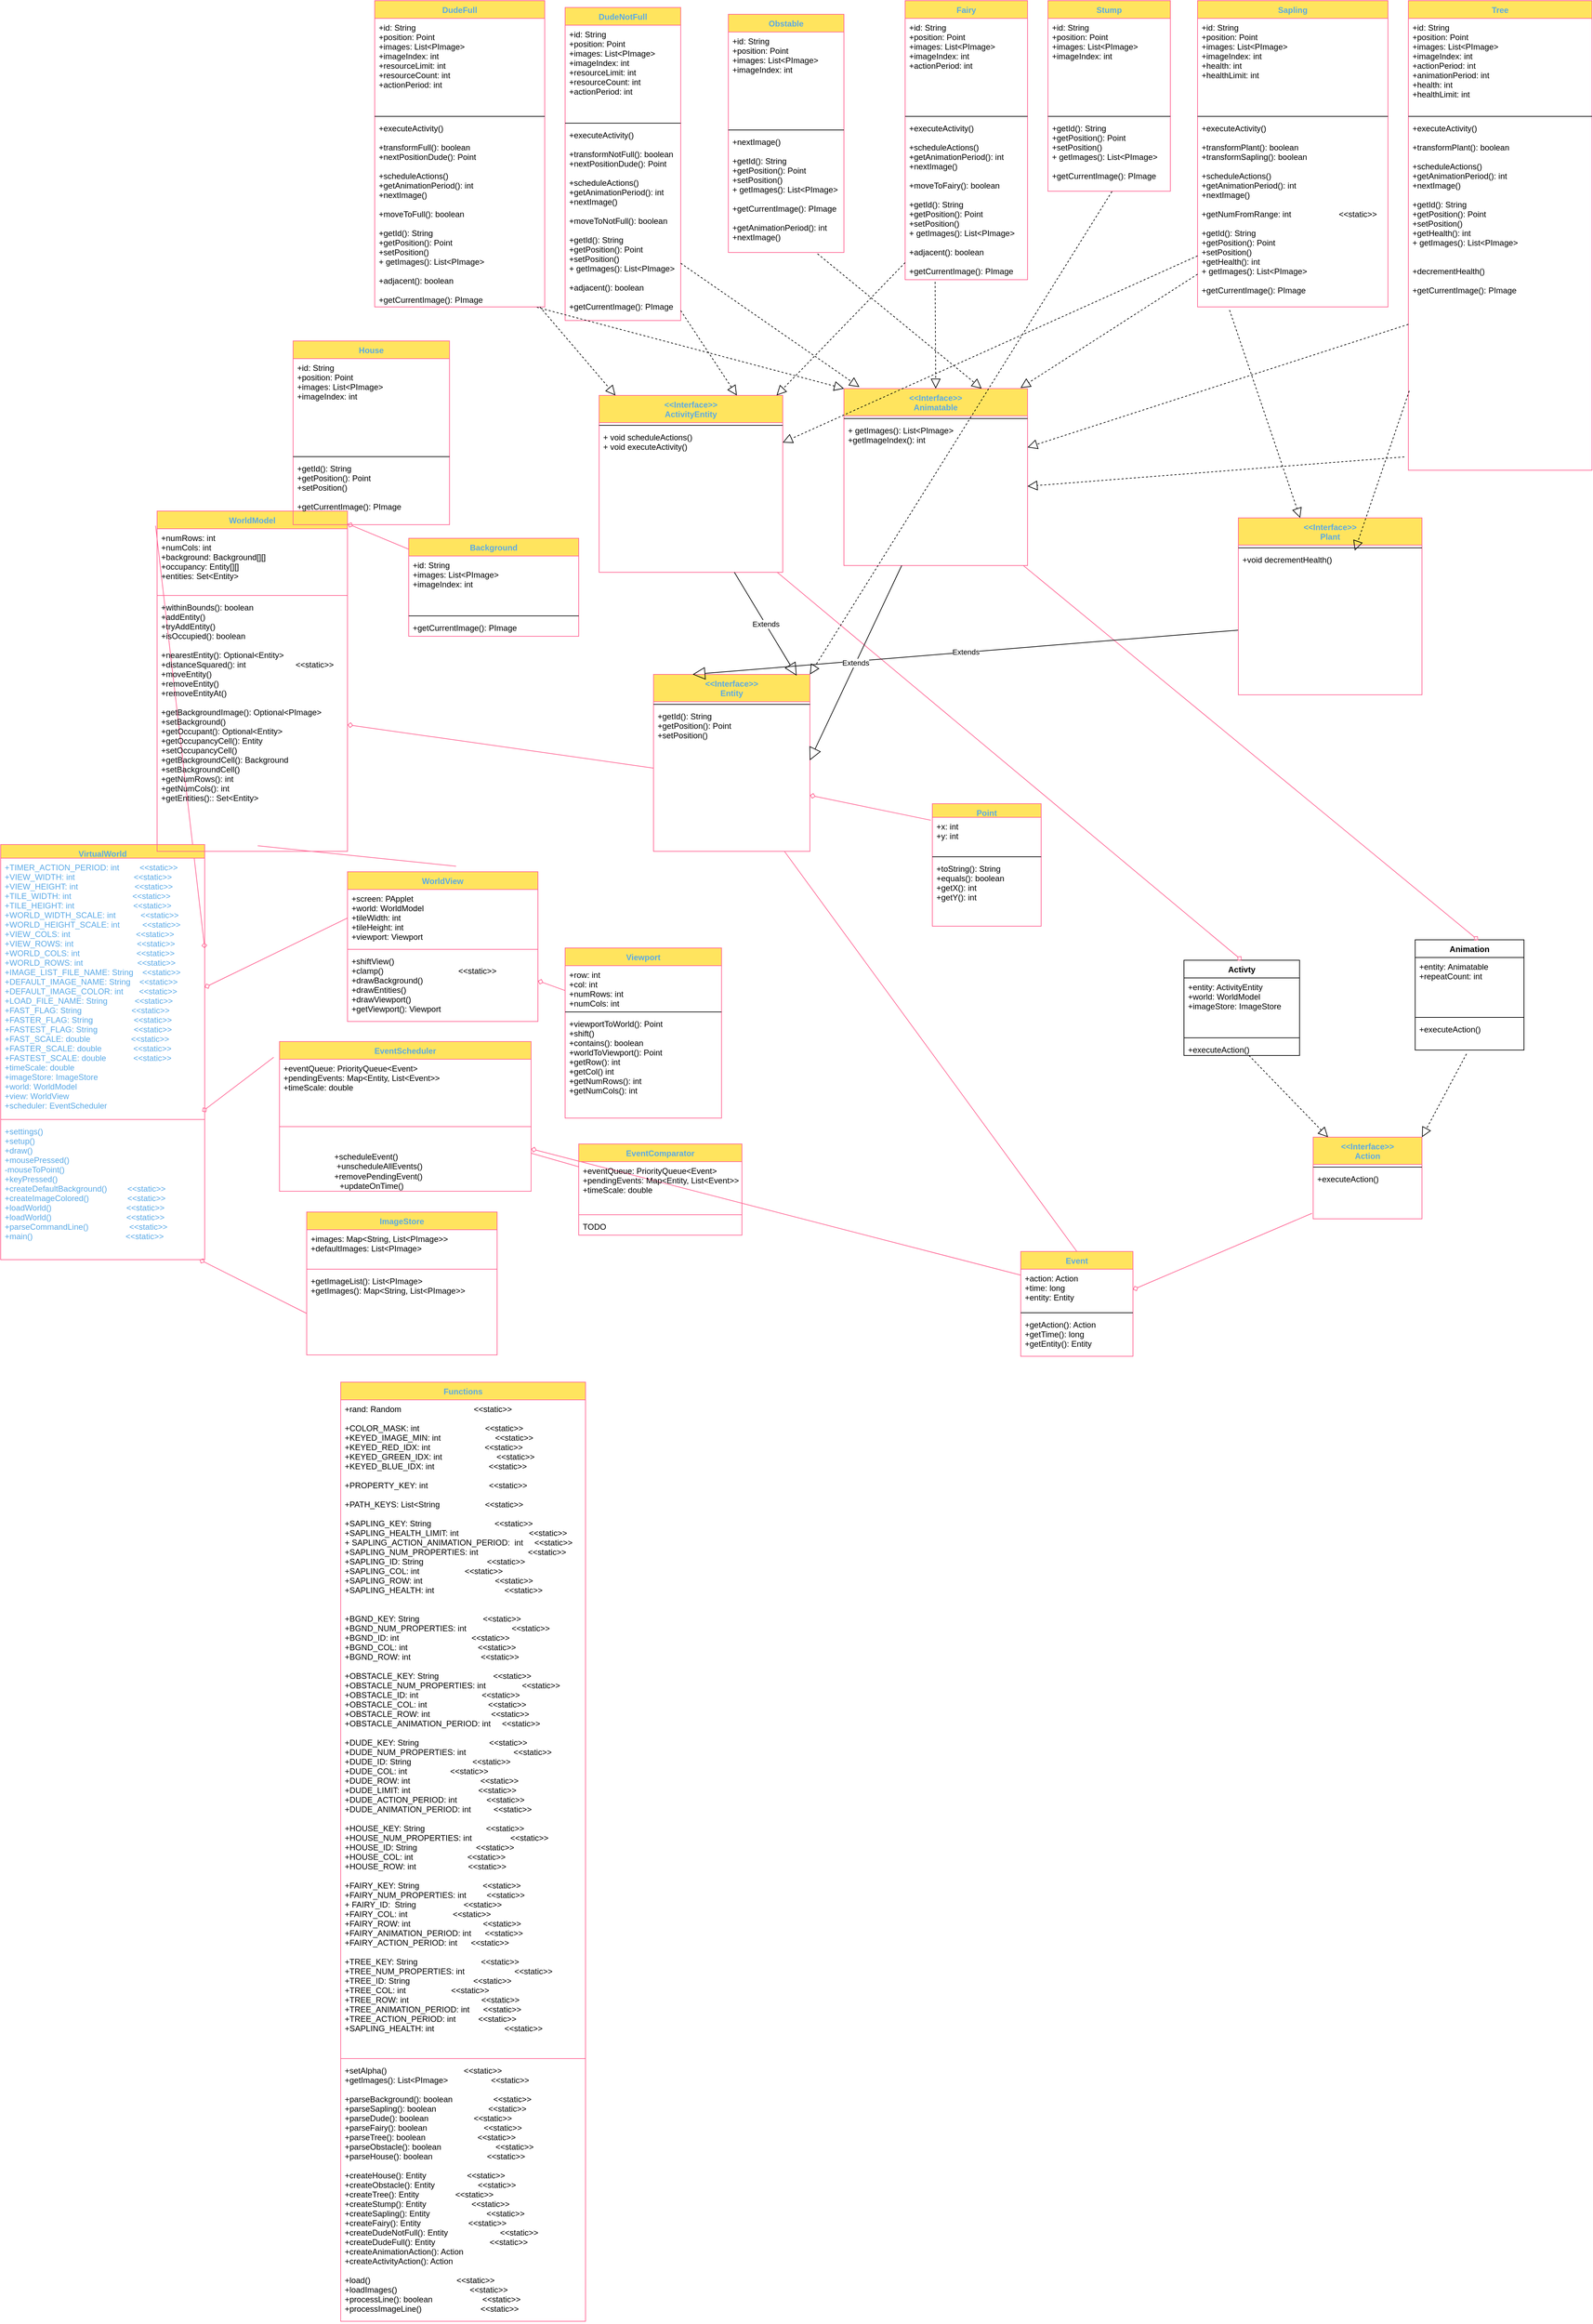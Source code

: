<mxfile version="16.5.2" type="device"><diagram id="Yo6Zvny2ZRX3JAPKxXua" name="Page 2"><mxGraphModel dx="1003" dy="2151" grid="1" gridSize="10" guides="1" tooltips="1" connect="1" arrows="1" fold="1" page="1" pageScale="1" pageWidth="850" pageHeight="1100" math="0" shadow="0"><root><mxCell id="0"/><mxCell id="1" parent="0"/><mxCell id="8I9pphBKhg92I5GMk5e_-31" value="" style="graphMlID=e0;endArrow=none;strokeColor=#FF6392;strokeWidth=1.0;startArrow=diamond;startFill=0;endFill=1;exitX=1;exitY=0.25;exitDx=0;exitDy=0;fontColor=#5AA9E6;entryX=-0.008;entryY=-0.286;entryDx=0;entryDy=0;entryPerimeter=0;" parent="1" source="8I9pphBKhg92I5GMk5e_-50" target="8I9pphBKhg92I5GMk5e_-57" edge="1"><mxGeometry relative="1" as="geometry"/></mxCell><mxCell id="8I9pphBKhg92I5GMk5e_-32" value="" style="graphMlID=e1;endArrow=none;strokeColor=#FF6392;strokeWidth=1.0;startArrow=diamond;startFill=0;endFill=1;exitX=1;exitY=0.5;exitDx=0;exitDy=0;fontColor=#5AA9E6;entryX=0;entryY=0.5;entryDx=0;entryDy=0;" parent="1" source="8I9pphBKhg92I5GMk5e_-51" target="8I9pphBKhg92I5GMk5e_-61" edge="1"><mxGeometry relative="1" as="geometry"/></mxCell><mxCell id="8I9pphBKhg92I5GMk5e_-33" value="" style="graphMlID=e2;endArrow=none;strokeColor=#FF6392;strokeWidth=1.0;startArrow=diamond;startFill=0;endFill=1;fontColor=#5AA9E6;entryX=0;entryY=0.25;entryDx=0;entryDy=0;" parent="1" source="8I9pphBKhg92I5GMk5e_-60" target="8I9pphBKhg92I5GMk5e_-89" edge="1"><mxGeometry relative="1" as="geometry"><mxPoint x="648" y="240" as="sourcePoint"/></mxGeometry></mxCell><mxCell id="8I9pphBKhg92I5GMk5e_-34" value="" style="graphMlID=e3;endArrow=none;strokeColor=#FF6392;strokeWidth=1.0;startArrow=diamond;startFill=0;endFill=1;exitX=0.988;exitY=-0.077;exitDx=0;exitDy=0;exitPerimeter=0;fontColor=#5AA9E6;entryX=-0.023;entryY=0.105;entryDx=0;entryDy=0;entryPerimeter=0;" parent="1" source="8I9pphBKhg92I5GMk5e_-53" target="8I9pphBKhg92I5GMk5e_-64" edge="1"><mxGeometry relative="1" as="geometry"><mxPoint x="840" y="580" as="targetPoint"/></mxGeometry></mxCell><mxCell id="8I9pphBKhg92I5GMk5e_-35" value="" style="graphMlID=e4;endArrow=none;strokeColor=#FF6392;strokeWidth=1.0;startArrow=diamond;startFill=0;endFill=1;exitX=0.975;exitY=1;exitDx=0;exitDy=0;exitPerimeter=0;fontColor=#5AA9E6;entryX=0;entryY=0.5;entryDx=0;entryDy=0;" parent="1" source="8I9pphBKhg92I5GMk5e_-53" target="8I9pphBKhg92I5GMk5e_-71" edge="1"><mxGeometry relative="1" as="geometry"/></mxCell><mxCell id="8I9pphBKhg92I5GMk5e_-36" value="" style="graphMlID=e5;endArrow=none;strokeColor=#FF6392;strokeWidth=1.0;startArrow=diamond;startFill=0;endFill=1;fontColor=#5AA9E6;exitX=1.001;exitY=-0.077;exitDx=0;exitDy=0;exitPerimeter=0;" parent="1" source="8I9pphBKhg92I5GMk5e_-55" target="8I9pphBKhg92I5GMk5e_-82" edge="1"><mxGeometry relative="1" as="geometry"/></mxCell><mxCell id="8I9pphBKhg92I5GMk5e_-37" value="" style="graphMlID=e6;endArrow=none;strokeColor=#FF6392;strokeWidth=1.0;startArrow=diamond;startFill=0;endFill=1;fontColor=#5AA9E6;" parent="1" source="8I9pphBKhg92I5GMk5e_-64" target="8I9pphBKhg92I5GMk5e_-97" edge="1"><mxGeometry relative="1" as="geometry"/></mxCell><mxCell id="8I9pphBKhg92I5GMk5e_-38" value="" style="graphMlID=e7;endArrow=none;strokeColor=#FF6392;strokeWidth=1.0;startArrow=none;startFill=1;endFill=1;fontColor=#5AA9E6;entryX=0;entryY=0.25;entryDx=0;entryDy=0;exitX=1;exitY=0.5;exitDx=0;exitDy=0;" parent="1" target="8I9pphBKhg92I5GMk5e_-72" edge="1"><mxGeometry relative="1" as="geometry"><mxPoint x="800" y="603.54" as="sourcePoint"/></mxGeometry></mxCell><mxCell id="8I9pphBKhg92I5GMk5e_-39" value="" style="graphMlID=e8;endArrow=none;strokeColor=#FF6392;strokeWidth=1.0;startArrow=diamond;startFill=0;endFill=1;fontColor=#5AA9E6;exitX=1;exitY=0.5;exitDx=0;exitDy=0;" parent="1" source="8I9pphBKhg92I5GMk5e_-57" target="8I9pphBKhg92I5GMk5e_-88" edge="1"><mxGeometry relative="1" as="geometry"><mxPoint x="710" y="80" as="sourcePoint"/><mxPoint x="1180" y="-164" as="targetPoint"/></mxGeometry></mxCell><mxCell id="8I9pphBKhg92I5GMk5e_-40" value="" style="graphMlID=e9;endArrow=none;strokeColor=#FF6392;strokeWidth=1.0;startArrow=diamond;startFill=0;endFill=1;fontColor=#5AA9E6;entryX=-0.013;entryY=0.08;entryDx=0;entryDy=0;entryPerimeter=0;" parent="1" source="8I9pphBKhg92I5GMk5e_-88" target="8I9pphBKhg92I5GMk5e_-105" edge="1"><mxGeometry relative="1" as="geometry"><mxPoint x="1450" y="-164" as="sourcePoint"/></mxGeometry></mxCell><mxCell id="8I9pphBKhg92I5GMk5e_-42" value="" style="graphMlID=e11;endArrow=none;strokeColor=#FF6392;strokeWidth=1.0;startArrow=diamond;startFill=0;endFill=1;fontColor=#5AA9E6;exitX=1;exitY=0.5;exitDx=0;exitDy=0;entryX=-0.01;entryY=0.887;entryDx=0;entryDy=0;entryPerimeter=0;" parent="1" source="8I9pphBKhg92I5GMk5e_-97" edge="1" target="8I9pphBKhg92I5GMk5e_-111"><mxGeometry relative="1" as="geometry"><mxPoint x="1980.96" y="807.412" as="targetPoint"/></mxGeometry></mxCell><mxCell id="8I9pphBKhg92I5GMk5e_-44" value="" style="graphMlID=e13;endArrow=none;strokeColor=#FF6392;strokeWidth=1.0;startArrow=none;startFill=1;endFill=1;fontColor=#5AA9E6;entryX=0.528;entryY=0.978;entryDx=0;entryDy=0;entryPerimeter=0;exitX=0.57;exitY=-0.037;exitDx=0;exitDy=0;exitPerimeter=0;" parent="1" source="8I9pphBKhg92I5GMk5e_-60" target="8I9pphBKhg92I5GMk5e_-57" edge="1"><mxGeometry relative="1" as="geometry"/></mxCell><mxCell id="8I9pphBKhg92I5GMk5e_-45" value="" style="graphMlID=e14;endArrow=none;strokeColor=#FF6392;strokeWidth=1.0;startArrow=none;startFill=1;endFill=1;fontColor=#5AA9E6;exitX=0.5;exitY=0;exitDx=0;exitDy=0;" parent="1" source="8I9pphBKhg92I5GMk5e_-96" target="8I9pphBKhg92I5GMk5e_-88" edge="1"><mxGeometry relative="1" as="geometry"><mxPoint x="1177.699" y="279.661" as="targetPoint"/></mxGeometry></mxCell><mxCell id="8I9pphBKhg92I5GMk5e_-50" value="VirtualWorld" style="swimlane;fontStyle=1;align=center;verticalAlign=top;childLayout=stackLayout;horizontal=1;startSize=20;horizontalStack=0;resizeParent=1;resizeParentMax=0;resizeLast=0;collapsible=1;marginBottom=0;hachureGap=4;pointerEvents=0;fillColor=#FFE45E;strokeColor=#FF6392;fontColor=#5AA9E6;" parent="1" vertex="1"><mxGeometry x="20" y="150" width="300" height="610" as="geometry"/></mxCell><mxCell id="8I9pphBKhg92I5GMk5e_-51" value="+TIMER_ACTION_PERIOD: int         &lt;&lt;static&gt;&gt;&#10;+VIEW_WIDTH: int                          &lt;&lt;static&gt;&gt;&#10;+VIEW_HEIGHT: int                         &lt;&lt;static&gt;&gt;&#10;+TILE_WIDTH: int                           &lt;&lt;static&gt;&gt;&#10;+TILE_HEIGHT: int                          &lt;&lt;static&gt;&gt;&#10;+WORLD_WIDTH_SCALE: int           &lt;&lt;static&gt;&gt;&#10;+WORLD_HEIGHT_SCALE: int          &lt;&lt;static&gt;&gt;&#10;+VIEW_COLS: int                             &lt;&lt;static&gt;&gt;&#10;+VIEW_ROWS: int                            &lt;&lt;static&gt;&gt;&#10;+WORLD_COLS: int                         &lt;&lt;static&gt;&gt;&#10;+WORLD_ROWS: int                        &lt;&lt;static&gt;&gt;&#10;+IMAGE_LIST_FILE_NAME: String    &lt;&lt;static&gt;&gt;&#10;+DEFAULT_IMAGE_NAME: String    &lt;&lt;static&gt;&gt;&#10;+DEFAULT_IMAGE_COLOR: int       &lt;&lt;static&gt;&gt;&#10;+LOAD_FILE_NAME: String            &lt;&lt;static&gt;&gt;&#10;+FAST_FLAG: String                      &lt;&lt;static&gt;&gt;&#10;+FASTER_FLAG: String                  &lt;&lt;static&gt;&gt;&#10;+FASTEST_FLAG: String                &lt;&lt;static&gt;&gt;&#10;+FAST_SCALE: double                  &lt;&lt;static&gt;&gt;&#10;+FASTER_SCALE: double              &lt;&lt;static&gt;&gt;&#10;+FASTEST_SCALE: double            &lt;&lt;static&gt;&gt;&#10;+timeScale: double&#10;+imageStore: ImageStore&#10;+world: WorldModel&#10;+view: WorldView&#10;+scheduler: EventScheduler" style="text;strokeColor=none;fillColor=none;align=left;verticalAlign=top;spacingLeft=4;spacingRight=4;overflow=hidden;rotatable=0;points=[[0,0.5],[1,0.5]];portConstraint=eastwest;fontColor=#5AA9E6;" parent="8I9pphBKhg92I5GMk5e_-50" vertex="1"><mxGeometry y="20" width="300" height="380" as="geometry"/></mxCell><mxCell id="8I9pphBKhg92I5GMk5e_-52" value="" style="line;strokeWidth=1;fillColor=none;align=left;verticalAlign=middle;spacingTop=-1;spacingLeft=3;spacingRight=3;rotatable=0;labelPosition=right;points=[];portConstraint=eastwest;strokeColor=#FF6392;fontColor=#5AA9E6;" parent="8I9pphBKhg92I5GMk5e_-50" vertex="1"><mxGeometry y="400" width="300" height="8" as="geometry"/></mxCell><mxCell id="8I9pphBKhg92I5GMk5e_-53" value="+settings()&#10;+setup()&#10;+draw()&#10;+mousePressed()&#10;-mouseToPoint()&#10;+keyPressed()&#10;+createDefaultBackground()         &lt;&lt;static&gt;&gt;&#10;+createImageColored()                 &lt;&lt;static&gt;&gt;&#10;+loadWorld()                                 &lt;&lt;static&gt;&gt;&#10;+loadWorld()                                 &lt;&lt;static&gt;&gt;&#10;+parseCommandLine()                  &lt;&lt;static&gt;&gt;&#10;+main()                                         &lt;&lt;static&gt;&gt;" style="text;strokeColor=none;fillColor=none;align=left;verticalAlign=top;spacingLeft=4;spacingRight=4;overflow=hidden;rotatable=0;points=[[0,0.5],[1,0.5]];portConstraint=eastwest;fontColor=#5AA9E6;" parent="8I9pphBKhg92I5GMk5e_-50" vertex="1"><mxGeometry y="408" width="300" height="202" as="geometry"/></mxCell><mxCell id="8I9pphBKhg92I5GMk5e_-54" value="WorldModel" style="swimlane;fontStyle=1;align=center;verticalAlign=top;childLayout=stackLayout;horizontal=1;startSize=26;horizontalStack=0;resizeParent=1;resizeParentMax=0;resizeLast=0;collapsible=1;marginBottom=0;hachureGap=4;pointerEvents=0;sketch=0;fontColor=#5AA9E6;strokeColor=#FF6392;fillColor=#FFE45E;" parent="1" vertex="1"><mxGeometry x="250" y="-340" width="280" height="500" as="geometry"/></mxCell><mxCell id="8I9pphBKhg92I5GMk5e_-55" value="+numRows: int&#10;+numCols: int&#10;+background: Background[][]&#10;+occupancy: Entity[][]&#10;+entities: Set&lt;Entity&gt;&#10;" style="text;strokeColor=none;fillColor=none;align=left;verticalAlign=top;spacingLeft=4;spacingRight=4;overflow=hidden;rotatable=0;points=[[0,0.5],[1,0.5]];portConstraint=eastwest;fontColor=#000000;" parent="8I9pphBKhg92I5GMk5e_-54" vertex="1"><mxGeometry y="26" width="280" height="94" as="geometry"/></mxCell><mxCell id="8I9pphBKhg92I5GMk5e_-56" value="" style="line;strokeWidth=1;fillColor=none;align=left;verticalAlign=middle;spacingTop=-1;spacingLeft=3;spacingRight=3;rotatable=0;labelPosition=right;points=[];portConstraint=eastwest;strokeColor=#FF6392;fontColor=#5AA9E6;" parent="8I9pphBKhg92I5GMk5e_-54" vertex="1"><mxGeometry y="120" width="280" height="8" as="geometry"/></mxCell><mxCell id="8I9pphBKhg92I5GMk5e_-57" value="+withinBounds(): boolean                     &#10;+addEntity()                                 &#10;+tryAddEntity()                              &#10;+isOccupied(): boolean                       &#10;&#10;+nearestEntity(): Optional&lt;Entity&gt;           &#10;+distanceSquared(): int                      &lt;&lt;static&gt;&gt;&#10;+moveEntity()                                &#10;+removeEntity()                             &#10;+removeEntityAt()                  &#10;       &#10;+getBackgroundImage(): Optional&lt;PImage&gt;      &#10;+setBackground()                             &#10;+getOccupant(): Optional&lt;Entity&gt;      &#10;+getOccupancyCell(): Entity               &#10;+setOccupancyCell()                          &#10;+getBackgroundCell(): Background    &#10;+setBackgroundCell()                         &#10;+getNumRows(): int&#10;+getNumCols(): int&#10;+getEntities():: Set&lt;Entity&gt;" style="text;strokeColor=none;fillColor=none;align=left;verticalAlign=top;spacingLeft=4;spacingRight=4;overflow=hidden;rotatable=0;points=[[0,0.5],[1,0.5]];portConstraint=eastwest;fontColor=#020405;" parent="8I9pphBKhg92I5GMk5e_-54" vertex="1"><mxGeometry y="128" width="280" height="372" as="geometry"/></mxCell><mxCell id="8I9pphBKhg92I5GMk5e_-60" value="WorldView" style="swimlane;fontStyle=1;align=center;verticalAlign=top;childLayout=stackLayout;horizontal=1;startSize=26;horizontalStack=0;resizeParent=1;resizeParentMax=0;resizeLast=0;collapsible=1;marginBottom=0;hachureGap=4;pointerEvents=0;sketch=0;fontColor=#5AA9E6;strokeColor=#FF6392;fillColor=#FFE45E;" parent="1" vertex="1"><mxGeometry x="530" y="190" width="280" height="220" as="geometry"/></mxCell><mxCell id="8I9pphBKhg92I5GMk5e_-61" value="+screen: PApplet&#10;+world: WorldModel&#10;+tileWidth: int&#10;+tileHeight: int&#10;+viewport: Viewport" style="text;strokeColor=none;fillColor=none;align=left;verticalAlign=top;spacingLeft=4;spacingRight=4;overflow=hidden;rotatable=0;points=[[0,0.5],[1,0.5]];portConstraint=eastwest;fontColor=#000000;" parent="8I9pphBKhg92I5GMk5e_-60" vertex="1"><mxGeometry y="26" width="280" height="84" as="geometry"/></mxCell><mxCell id="8I9pphBKhg92I5GMk5e_-62" value="" style="line;strokeWidth=1;fillColor=none;align=left;verticalAlign=middle;spacingTop=-1;spacingLeft=3;spacingRight=3;rotatable=0;labelPosition=right;points=[];portConstraint=eastwest;strokeColor=#FF6392;fontColor=#5AA9E6;" parent="8I9pphBKhg92I5GMk5e_-60" vertex="1"><mxGeometry y="110" width="280" height="8" as="geometry"/></mxCell><mxCell id="8I9pphBKhg92I5GMk5e_-63" value="+shiftView()&#10;+clamp()                                 &lt;&lt;static&gt;&gt;     &#10;+drawBackground()                      &#10;+drawEntities()                              &#10;+drawViewport()   &#10;+getViewport(): Viewport" style="text;strokeColor=none;fillColor=none;align=left;verticalAlign=top;spacingLeft=4;spacingRight=4;overflow=hidden;rotatable=0;points=[[0,0.5],[1,0.5]];portConstraint=eastwest;fontColor=#000000;" parent="8I9pphBKhg92I5GMk5e_-60" vertex="1"><mxGeometry y="118" width="280" height="102" as="geometry"/></mxCell><mxCell id="8I9pphBKhg92I5GMk5e_-64" value="EventScheduler" style="swimlane;fontStyle=1;align=center;verticalAlign=top;childLayout=stackLayout;horizontal=1;startSize=26;horizontalStack=0;resizeParent=1;resizeParentMax=0;resizeLast=0;collapsible=1;marginBottom=0;hachureGap=4;pointerEvents=0;sketch=0;fontColor=#5AA9E6;strokeColor=#FF6392;fillColor=#FFE45E;" parent="1" vertex="1"><mxGeometry x="430" y="439.54" width="370" height="220" as="geometry"/></mxCell><mxCell id="8I9pphBKhg92I5GMk5e_-65" value="+eventQueue: PriorityQueue&lt;Event&gt;&#10;+pendingEvents: Map&lt;Entity, List&lt;Event&gt;&gt;&#10;+timeScale: double" style="text;strokeColor=none;fillColor=none;align=left;verticalAlign=top;spacingLeft=4;spacingRight=4;overflow=hidden;rotatable=0;points=[[0,0.5],[1,0.5]];portConstraint=eastwest;fontColor=#000000;" parent="8I9pphBKhg92I5GMk5e_-64" vertex="1"><mxGeometry y="26" width="370" height="64" as="geometry"/></mxCell><mxCell id="8I9pphBKhg92I5GMk5e_-66" value="" style="line;strokeWidth=1;fillColor=none;align=left;verticalAlign=middle;spacingTop=-1;spacingLeft=3;spacingRight=3;rotatable=0;labelPosition=right;points=[];portConstraint=eastwest;strokeColor=#FF6392;fontColor=#5AA9E6;" parent="8I9pphBKhg92I5GMk5e_-64" vertex="1"><mxGeometry y="90" width="370" height="70" as="geometry"/></mxCell><mxCell id="fwwn2tgnfEwOuGBkrSvf-2" value="&lt;div style=&quot;text-align: left&quot;&gt;&lt;span&gt;+scheduleEvent()&amp;nbsp; &amp;nbsp; &amp;nbsp; &amp;nbsp; &amp;nbsp; &amp;nbsp; &amp;nbsp; &amp;nbsp; &amp;nbsp; &amp;nbsp; &amp;nbsp; &amp;nbsp; &amp;nbsp; &amp;nbsp; &amp;nbsp; &amp;nbsp; &amp;nbsp;&amp;nbsp;&lt;/span&gt;&lt;br&gt;&lt;/div&gt;&lt;span style=&quot;text-align: left&quot;&gt;+unscheduleAllEvents()&amp;nbsp; &amp;nbsp; &amp;nbsp; &amp;nbsp; &amp;nbsp; &amp;nbsp; &amp;nbsp; &amp;nbsp; &amp;nbsp; &amp;nbsp; &amp;nbsp; &amp;nbsp;&lt;/span&gt;&lt;br style=&quot;padding: 0px ; margin: 0px ; text-align: left&quot;&gt;&lt;span style=&quot;text-align: left&quot;&gt;+removePendingEvent()&amp;nbsp; &amp;nbsp; &amp;nbsp; &amp;nbsp; &amp;nbsp; &amp;nbsp; &amp;nbsp; &amp;nbsp; &amp;nbsp; &amp;nbsp; &amp;nbsp; &amp;nbsp;&amp;nbsp;&lt;/span&gt;&lt;br style=&quot;padding: 0px ; margin: 0px ; text-align: left&quot;&gt;&lt;span style=&quot;text-align: left&quot;&gt;+updateOnTime()&amp;nbsp; &amp;nbsp; &amp;nbsp; &amp;nbsp; &amp;nbsp; &amp;nbsp; &amp;nbsp; &amp;nbsp; &amp;nbsp; &amp;nbsp; &amp;nbsp; &amp;nbsp; &amp;nbsp; &amp;nbsp; &amp;nbsp;&amp;nbsp;&lt;/span&gt;" style="text;html=1;align=center;verticalAlign=middle;resizable=0;points=[];autosize=1;strokeColor=none;fillColor=none;" parent="8I9pphBKhg92I5GMk5e_-64" vertex="1"><mxGeometry y="160" width="370" height="60" as="geometry"/></mxCell><mxCell id="8I9pphBKhg92I5GMk5e_-68" value="ImageStore" style="swimlane;fontStyle=1;align=center;verticalAlign=top;childLayout=stackLayout;horizontal=1;startSize=26;horizontalStack=0;resizeParent=1;resizeParentMax=0;resizeLast=0;collapsible=1;marginBottom=0;hachureGap=4;pointerEvents=0;sketch=0;fontColor=#5AA9E6;strokeColor=#FF6392;fillColor=#FFE45E;" parent="1" vertex="1"><mxGeometry x="470" y="690" width="280" height="210" as="geometry"/></mxCell><mxCell id="8I9pphBKhg92I5GMk5e_-69" value="+images: Map&lt;String, List&lt;PImage&gt;&gt;&#10;+defaultImages: List&lt;PImage&gt;" style="text;strokeColor=none;fillColor=none;align=left;verticalAlign=top;spacingLeft=4;spacingRight=4;overflow=hidden;rotatable=0;points=[[0,0.5],[1,0.5]];portConstraint=eastwest;fontColor=#000000;" parent="8I9pphBKhg92I5GMk5e_-68" vertex="1"><mxGeometry y="26" width="280" height="54" as="geometry"/></mxCell><mxCell id="8I9pphBKhg92I5GMk5e_-70" value="" style="line;strokeWidth=1;fillColor=none;align=left;verticalAlign=middle;spacingTop=-1;spacingLeft=3;spacingRight=3;rotatable=0;labelPosition=right;points=[];portConstraint=eastwest;strokeColor=#FF6392;fontColor=#5AA9E6;" parent="8I9pphBKhg92I5GMk5e_-68" vertex="1"><mxGeometry y="80" width="280" height="8" as="geometry"/></mxCell><mxCell id="8I9pphBKhg92I5GMk5e_-71" value="+getImageList(): List&lt;PImage&gt;      &#10;+getImages(): Map&lt;String, List&lt;PImage&gt;&gt;&#10;" style="text;strokeColor=none;fillColor=none;align=left;verticalAlign=top;spacingLeft=4;spacingRight=4;overflow=hidden;rotatable=0;points=[[0,0.5],[1,0.5]];portConstraint=eastwest;fontColor=#000000;" parent="8I9pphBKhg92I5GMk5e_-68" vertex="1"><mxGeometry y="88" width="280" height="122" as="geometry"/></mxCell><mxCell id="8I9pphBKhg92I5GMk5e_-72" value="EventComparator" style="swimlane;fontStyle=1;align=center;verticalAlign=top;childLayout=stackLayout;horizontal=1;startSize=26;horizontalStack=0;resizeParent=1;resizeParentMax=0;resizeLast=0;collapsible=1;marginBottom=0;hachureGap=4;pointerEvents=0;sketch=0;fontColor=#5AA9E6;strokeColor=#FF6392;fillColor=#FFE45E;" parent="1" vertex="1"><mxGeometry x="870" y="590" width="240" height="134" as="geometry"/></mxCell><mxCell id="8I9pphBKhg92I5GMk5e_-73" value="+eventQueue: PriorityQueue&lt;Event&gt;&#10;+pendingEvents: Map&lt;Entity, List&lt;Event&gt;&gt;&#10;+timeScale: double" style="text;strokeColor=none;fillColor=none;align=left;verticalAlign=top;spacingLeft=4;spacingRight=4;overflow=hidden;rotatable=0;points=[[0,0.5],[1,0.5]];portConstraint=eastwest;fontColor=#000000;" parent="8I9pphBKhg92I5GMk5e_-72" vertex="1"><mxGeometry y="26" width="240" height="74" as="geometry"/></mxCell><mxCell id="8I9pphBKhg92I5GMk5e_-74" value="" style="line;strokeWidth=1;fillColor=none;align=left;verticalAlign=middle;spacingTop=-1;spacingLeft=3;spacingRight=3;rotatable=0;labelPosition=right;points=[];portConstraint=eastwest;strokeColor=#FF6392;fontColor=#5AA9E6;" parent="8I9pphBKhg92I5GMk5e_-72" vertex="1"><mxGeometry y="100" width="240" height="8" as="geometry"/></mxCell><mxCell id="8I9pphBKhg92I5GMk5e_-75" value="TODO" style="text;strokeColor=none;fillColor=none;align=left;verticalAlign=top;spacingLeft=4;spacingRight=4;overflow=hidden;rotatable=0;points=[[0,0.5],[1,0.5]];portConstraint=eastwest;fontColor=#000000;" parent="8I9pphBKhg92I5GMk5e_-72" vertex="1"><mxGeometry y="108" width="240" height="26" as="geometry"/></mxCell><mxCell id="8I9pphBKhg92I5GMk5e_-77" value="Functions" style="swimlane;fontStyle=1;align=center;verticalAlign=top;childLayout=stackLayout;horizontal=1;startSize=26;horizontalStack=0;resizeParent=1;resizeParentMax=0;resizeLast=0;collapsible=1;marginBottom=0;hachureGap=4;pointerEvents=0;sketch=0;fontColor=#5AA9E6;strokeColor=#FF6392;fillColor=#FFE45E;" parent="1" vertex="1"><mxGeometry x="520" y="940" width="360" height="1380" as="geometry"/></mxCell><mxCell id="8I9pphBKhg92I5GMk5e_-78" value="+rand: Random                                &lt;&lt;static&gt;&gt;&#10;&#10;+COLOR_MASK: int                             &lt;&lt;static&gt;&gt;&#10;+KEYED_IMAGE_MIN: int                        &lt;&lt;static&gt;&gt;&#10;+KEYED_RED_IDX: int                        &lt;&lt;static&gt;&gt;&#10;+KEYED_GREEN_IDX: int                        &lt;&lt;static&gt;&gt;&#10;+KEYED_BLUE_IDX: int                        &lt;&lt;static&gt;&gt;&#10;&#10;+PROPERTY_KEY: int                           &lt;&lt;static&gt;&gt;&#10;&#10;+PATH_KEYS: List&lt;String                    &lt;&lt;static&gt;&gt;&#10;&#10;+SAPLING_KEY: String                            &lt;&lt;static&gt;&gt;&#10;+SAPLING_HEALTH_LIMIT: int                               &lt;&lt;static&gt;&gt;&#10;+ SAPLING_ACTION_ANIMATION_PERIOD:  int     &lt;&lt;static&gt;&gt;&#10;+SAPLING_NUM_PROPERTIES: int                      &lt;&lt;static&gt;&gt;&#10;+SAPLING_ID: String                            &lt;&lt;static&gt;&gt;&#10;+SAPLING_COL: int                    &lt;&lt;static&gt;&gt;&#10;+SAPLING_ROW: int                                &lt;&lt;static&gt;&gt;&#10;+SAPLING_HEALTH: int                               &lt;&lt;static&gt;&gt;&#10;&#10;&#10;+BGND_KEY: String                            &lt;&lt;static&gt;&gt;&#10;+BGND_NUM_PROPERTIES: int                    &lt;&lt;static&gt;&gt;&#10;+BGND_ID: int                                &lt;&lt;static&gt;&gt;&#10;+BGND_COL: int                               &lt;&lt;static&gt;&gt;&#10;+BGND_ROW: int                               &lt;&lt;static&gt;&gt;&#10;&#10;+OBSTACLE_KEY: String                        &lt;&lt;static&gt;&gt;&#10;+OBSTACLE_NUM_PROPERTIES: int                &lt;&lt;static&gt;&gt;&#10;+OBSTACLE_ID: int                            &lt;&lt;static&gt;&gt;&#10;+OBSTACLE_COL: int                           &lt;&lt;static&gt;&gt;&#10;+OBSTACLE_ROW: int                           &lt;&lt;static&gt;&gt;&#10;+OBSTACLE_ANIMATION_PERIOD: int     &lt;&lt;static&gt;&gt;&#10;&#10;+DUDE_KEY: String                               &lt;&lt;static&gt;&gt;&#10;+DUDE_NUM_PROPERTIES: int                     &lt;&lt;static&gt;&gt;&#10;+DUDE_ID: String                           &lt;&lt;static&gt;&gt;&#10;+DUDE_COL: int                   &lt;&lt;static&gt;&gt;&#10;+DUDE_ROW: int                               &lt;&lt;static&gt;&gt;&#10;+DUDE_LIMIT: int                              &lt;&lt;static&gt;&gt;&#10;+DUDE_ACTION_PERIOD: int             &lt;&lt;static&gt;&gt;&#10;+DUDE_ANIMATION_PERIOD: int          &lt;&lt;static&gt;&gt;&#10;&#10;+HOUSE_KEY: String                           &lt;&lt;static&gt;&gt;&#10;+HOUSE_NUM_PROPERTIES: int                 &lt;&lt;static&gt;&gt;&#10;+HOUSE_ID: String                          &lt;&lt;static&gt;&gt;&#10;+HOUSE_COL: int                        &lt;&lt;static&gt;&gt;&#10;+HOUSE_ROW: int                       &lt;&lt;static&gt;&gt;&#10;&#10;+FAIRY_KEY: String                            &lt;&lt;static&gt;&gt;&#10;+FAIRY_NUM_PROPERTIES: int         &lt;&lt;static&gt;&gt;&#10;+ FAIRY_ID:  String                     &lt;&lt;static&gt;&gt;&#10;+FAIRY_COL: int                    &lt;&lt;static&gt;&gt;&#10;+FAIRY_ROW: int                                &lt;&lt;static&gt;&gt;&#10;+FAIRY_ANIMATION_PERIOD: int      &lt;&lt;static&gt;&gt;&#10;+FAIRY_ACTION_PERIOD: int      &lt;&lt;static&gt;&gt;&#10;&#10;+TREE_KEY: String                            &lt;&lt;static&gt;&gt;&#10;+TREE_NUM_PROPERTIES: int                      &lt;&lt;static&gt;&gt;&#10;+TREE_ID: String                            &lt;&lt;static&gt;&gt;&#10;+TREE_COL: int                    &lt;&lt;static&gt;&gt;&#10;+TREE_ROW: int                                &lt;&lt;static&gt;&gt;&#10;+TREE_ANIMATION_PERIOD: int      &lt;&lt;static&gt;&gt;&#10;+TREE_ACTION_PERIOD: int          &lt;&lt;static&gt;&gt;&#10;+SAPLING_HEALTH: int                               &lt;&lt;static&gt;&gt;&#10;" style="text;strokeColor=none;fillColor=none;align=left;verticalAlign=top;spacingLeft=4;spacingRight=4;overflow=hidden;rotatable=0;points=[[0,0.5],[1,0.5]];portConstraint=eastwest;fontColor=#000000;" parent="8I9pphBKhg92I5GMk5e_-77" vertex="1"><mxGeometry y="26" width="360" height="964" as="geometry"/></mxCell><mxCell id="8I9pphBKhg92I5GMk5e_-79" value="" style="line;strokeWidth=1;fillColor=none;align=left;verticalAlign=middle;spacingTop=-1;spacingLeft=3;spacingRight=3;rotatable=0;labelPosition=right;points=[];portConstraint=eastwest;strokeColor=#FF6392;fontColor=#5AA9E6;" parent="8I9pphBKhg92I5GMk5e_-77" vertex="1"><mxGeometry y="990" width="360" height="8" as="geometry"/></mxCell><mxCell id="8I9pphBKhg92I5GMk5e_-80" value="+setAlpha()                                  &lt;&lt;static&gt;&gt;&#10;+getImages(): List&lt;PImage&gt;                   &lt;&lt;static&gt;&gt;&#10;&#10;+parseBackground(): boolean                  &lt;&lt;static&gt;&gt;&#10;+parseSapling(): boolean                       &lt;&lt;static&gt;&gt;&#10;+parseDude(): boolean                    &lt;&lt;static&gt;&gt;&#10;+parseFairy(): boolean                         &lt;&lt;static&gt;&gt;&#10;+parseTree(): boolean                       &lt;&lt;static&gt;&gt;&#10;+parseObstacle(): boolean                        &lt;&lt;static&gt;&gt;&#10;+parseHouse(): boolean                        &lt;&lt;static&gt;&gt;&#10;&#10;+createHouse(): Entity                  &lt;&lt;static&gt;&gt;&#10;+createObstacle(): Entity                   &lt;&lt;static&gt;&gt;&#10;+createTree(): Entity                &lt;&lt;static&gt;&gt;&#10;+createStump(): Entity                    &lt;&lt;static&gt;&gt;&#10;+createSapling(): Entity                         &lt;&lt;static&gt;&gt;&#10;+createFairy(): Entity                     &lt;&lt;static&gt;&gt;&#10;+createDudeNotFull(): Entity                       &lt;&lt;static&gt;&gt;&#10;+createDudeFull(): Entity                        &lt;&lt;static&gt;&gt;&#10;+createAnimationAction(): Action         &#10;+createActivityAction(): Action              &#10;&#10;+load()                                      &lt;&lt;static&gt;&gt;&#10;+loadImages()                                &lt;&lt;static&gt;&gt;&#10;+processLine(): boolean                      &lt;&lt;static&gt;&gt;&#10;+processImageLine()                          &lt;&lt;static&gt;&gt;" style="text;strokeColor=none;fillColor=none;align=left;verticalAlign=top;spacingLeft=4;spacingRight=4;overflow=hidden;rotatable=0;points=[[0,0.5],[1,0.5]];portConstraint=eastwest;fontColor=#000000;" parent="8I9pphBKhg92I5GMk5e_-77" vertex="1"><mxGeometry y="998" width="360" height="382" as="geometry"/></mxCell><mxCell id="8I9pphBKhg92I5GMk5e_-81" value="Background" style="swimlane;fontStyle=1;align=center;verticalAlign=top;childLayout=stackLayout;horizontal=1;startSize=26;horizontalStack=0;resizeParent=1;resizeParentMax=0;resizeLast=0;collapsible=1;marginBottom=0;hachureGap=4;pointerEvents=0;sketch=0;fontColor=#5AA9E6;strokeColor=#FF6392;fillColor=#FFE45E;" parent="1" vertex="1"><mxGeometry x="620" y="-300" width="250" height="144" as="geometry"/></mxCell><mxCell id="8I9pphBKhg92I5GMk5e_-82" value="+id: String&#10;+images: List&lt;PImage&gt;&#10;+imageIndex: int" style="text;strokeColor=none;fillColor=none;align=left;verticalAlign=top;spacingLeft=4;spacingRight=4;overflow=hidden;rotatable=0;points=[[0,0.5],[1,0.5]];portConstraint=eastwest;" parent="8I9pphBKhg92I5GMk5e_-81" vertex="1"><mxGeometry y="26" width="250" height="84" as="geometry"/></mxCell><mxCell id="8I9pphBKhg92I5GMk5e_-83" value="" style="line;strokeWidth=1;fillColor=none;align=left;verticalAlign=middle;spacingTop=-1;spacingLeft=3;spacingRight=3;rotatable=0;labelPosition=right;points=[];portConstraint=eastwest;" parent="8I9pphBKhg92I5GMk5e_-81" vertex="1"><mxGeometry y="110" width="250" height="8" as="geometry"/></mxCell><mxCell id="8I9pphBKhg92I5GMk5e_-84" value="+getCurrentImage(): PImage            " style="text;strokeColor=none;fillColor=none;align=left;verticalAlign=top;spacingLeft=4;spacingRight=4;overflow=hidden;rotatable=0;points=[[0,0.5],[1,0.5]];portConstraint=eastwest;" parent="8I9pphBKhg92I5GMk5e_-81" vertex="1"><mxGeometry y="118" width="250" height="26" as="geometry"/></mxCell><mxCell id="8I9pphBKhg92I5GMk5e_-85" value="&lt;&lt;Interface&gt;&gt;&#10;Entity" style="swimlane;fontStyle=1;align=center;verticalAlign=top;childLayout=stackLayout;horizontal=1;startSize=40;horizontalStack=0;resizeParent=1;resizeParentMax=0;resizeLast=0;collapsible=1;marginBottom=0;hachureGap=4;pointerEvents=0;sketch=0;fontColor=#5AA9E6;strokeColor=#FF6392;fillColor=#FFE45E;" parent="1" vertex="1"><mxGeometry x="980" y="-100" width="230" height="260" as="geometry"/></mxCell><mxCell id="8I9pphBKhg92I5GMk5e_-87" value="" style="line;strokeWidth=1;fillColor=none;align=left;verticalAlign=middle;spacingTop=-1;spacingLeft=3;spacingRight=3;rotatable=0;labelPosition=right;points=[];portConstraint=eastwest;" parent="8I9pphBKhg92I5GMk5e_-85" vertex="1"><mxGeometry y="40" width="230" height="8" as="geometry"/></mxCell><mxCell id="8I9pphBKhg92I5GMk5e_-88" value="+getId(): String&#10;+getPosition(): Point&#10;+setPosition()" style="text;strokeColor=none;fillColor=none;align=left;verticalAlign=top;spacingLeft=4;spacingRight=4;overflow=hidden;rotatable=0;points=[[0,0.5],[1,0.5]];portConstraint=eastwest;" parent="8I9pphBKhg92I5GMk5e_-85" vertex="1"><mxGeometry y="48" width="230" height="212" as="geometry"/></mxCell><mxCell id="8I9pphBKhg92I5GMk5e_-89" value="Viewport" style="swimlane;fontStyle=1;align=center;verticalAlign=top;childLayout=stackLayout;horizontal=1;startSize=26;horizontalStack=0;resizeParent=1;resizeParentMax=0;resizeLast=0;collapsible=1;marginBottom=0;hachureGap=4;pointerEvents=0;sketch=0;fontColor=#5AA9E6;strokeColor=#FF6392;fillColor=#FFE45E;" parent="1" vertex="1"><mxGeometry x="850" y="302.04" width="230" height="250" as="geometry"/></mxCell><mxCell id="8I9pphBKhg92I5GMk5e_-90" value="+row: int&#10;+col: int&#10;+numRows: int&#10;+numCols: int                                 &#10;&#10;" style="text;strokeColor=none;fillColor=none;align=left;verticalAlign=top;spacingLeft=4;spacingRight=4;overflow=hidden;rotatable=0;points=[[0,0.5],[1,0.5]];portConstraint=eastwest;" parent="8I9pphBKhg92I5GMk5e_-89" vertex="1"><mxGeometry y="26" width="230" height="64" as="geometry"/></mxCell><mxCell id="8I9pphBKhg92I5GMk5e_-91" value="" style="line;strokeWidth=1;fillColor=none;align=left;verticalAlign=middle;spacingTop=-1;spacingLeft=3;spacingRight=3;rotatable=0;labelPosition=right;points=[];portConstraint=eastwest;" parent="8I9pphBKhg92I5GMk5e_-89" vertex="1"><mxGeometry y="90" width="230" height="8" as="geometry"/></mxCell><mxCell id="8I9pphBKhg92I5GMk5e_-92" value="+viewportToWorld(): Point &#10;+shift()&#10;+contains(): boolean                         &#10;+worldToViewport(): Point                                      &#10;+getRow(): int&#10;+getCol() int &#10;+getNumRows(): int&#10;+getNumCols(): int" style="text;strokeColor=none;fillColor=none;align=left;verticalAlign=top;spacingLeft=4;spacingRight=4;overflow=hidden;rotatable=0;points=[[0,0.5],[1,0.5]];portConstraint=eastwest;" parent="8I9pphBKhg92I5GMk5e_-89" vertex="1"><mxGeometry y="98" width="230" height="152" as="geometry"/></mxCell><mxCell id="8I9pphBKhg92I5GMk5e_-96" value="Event" style="swimlane;fontStyle=1;align=center;verticalAlign=top;childLayout=stackLayout;horizontal=1;startSize=26;horizontalStack=0;resizeParent=1;resizeParentMax=0;resizeLast=0;collapsible=1;marginBottom=0;hachureGap=4;pointerEvents=0;sketch=0;fontColor=#5AA9E6;strokeColor=#FF6392;fillColor=#FFE45E;" parent="1" vertex="1"><mxGeometry x="1520" y="748" width="165" height="154" as="geometry"/></mxCell><mxCell id="8I9pphBKhg92I5GMk5e_-97" value="+action: Action&#10;+time: long&#10;+entity: Entity" style="text;strokeColor=none;fillColor=none;align=left;verticalAlign=top;spacingLeft=4;spacingRight=4;overflow=hidden;rotatable=0;points=[[0,0.5],[1,0.5]];portConstraint=eastwest;" parent="8I9pphBKhg92I5GMk5e_-96" vertex="1"><mxGeometry y="26" width="165" height="60" as="geometry"/></mxCell><mxCell id="8I9pphBKhg92I5GMk5e_-98" value="" style="line;strokeWidth=1;fillColor=none;align=left;verticalAlign=middle;spacingTop=-1;spacingLeft=3;spacingRight=3;rotatable=0;labelPosition=right;points=[];portConstraint=eastwest;" parent="8I9pphBKhg92I5GMk5e_-96" vertex="1"><mxGeometry y="86" width="165" height="8" as="geometry"/></mxCell><mxCell id="8I9pphBKhg92I5GMk5e_-99" value="+getAction(): Action&#10;+getTime(): long&#10;+getEntity(): Entity" style="text;strokeColor=none;fillColor=none;align=left;verticalAlign=top;spacingLeft=4;spacingRight=4;overflow=hidden;rotatable=0;points=[[0,0.5],[1,0.5]];portConstraint=eastwest;" parent="8I9pphBKhg92I5GMk5e_-96" vertex="1"><mxGeometry y="94" width="165" height="60" as="geometry"/></mxCell><mxCell id="8I9pphBKhg92I5GMk5e_-104" value="Point" style="swimlane;fontStyle=1;align=center;verticalAlign=top;childLayout=stackLayout;horizontal=1;startSize=20;horizontalStack=0;resizeParent=1;resizeParentMax=0;resizeLast=0;collapsible=1;marginBottom=0;hachureGap=4;pointerEvents=0;sketch=0;fontColor=#5AA9E6;strokeColor=#FF6392;fillColor=#FFE45E;" parent="1" vertex="1"><mxGeometry x="1390" y="90" width="160" height="180" as="geometry"/></mxCell><mxCell id="8I9pphBKhg92I5GMk5e_-105" value="+x: int&#10;+y: int" style="text;strokeColor=none;fillColor=none;align=left;verticalAlign=top;spacingLeft=4;spacingRight=4;overflow=hidden;rotatable=0;points=[[0,0.5],[1,0.5]];portConstraint=eastwest;" parent="8I9pphBKhg92I5GMk5e_-104" vertex="1"><mxGeometry y="20" width="160" height="54" as="geometry"/></mxCell><mxCell id="8I9pphBKhg92I5GMk5e_-106" value="" style="line;strokeWidth=1;fillColor=none;align=left;verticalAlign=middle;spacingTop=-1;spacingLeft=3;spacingRight=3;rotatable=0;labelPosition=right;points=[];portConstraint=eastwest;" parent="8I9pphBKhg92I5GMk5e_-104" vertex="1"><mxGeometry y="74" width="160" height="8" as="geometry"/></mxCell><mxCell id="8I9pphBKhg92I5GMk5e_-107" value="+toString(): String&#10;+equals(): boolean&#10;+getX(): int &#10;+getY(): int" style="text;strokeColor=none;fillColor=none;align=left;verticalAlign=top;spacingLeft=4;spacingRight=4;overflow=hidden;rotatable=0;points=[[0,0.5],[1,0.5]];portConstraint=eastwest;" parent="8I9pphBKhg92I5GMk5e_-104" vertex="1"><mxGeometry y="82" width="160" height="98" as="geometry"/></mxCell><mxCell id="8I9pphBKhg92I5GMk5e_-108" value="&lt;&lt;Interface&gt;&gt;&#10;Action" style="swimlane;fontStyle=1;align=center;verticalAlign=top;childLayout=stackLayout;horizontal=1;startSize=40;horizontalStack=0;resizeParent=1;resizeParentMax=0;resizeLast=0;collapsible=1;marginBottom=0;hachureGap=4;pointerEvents=0;sketch=0;fontColor=#5AA9E6;strokeColor=#FF6392;fillColor=#FFE45E;" parent="1" vertex="1"><mxGeometry x="1950" y="580" width="160" height="120" as="geometry"/></mxCell><mxCell id="8I9pphBKhg92I5GMk5e_-110" value="" style="line;strokeWidth=1;fillColor=none;align=left;verticalAlign=middle;spacingTop=-1;spacingLeft=3;spacingRight=3;rotatable=0;labelPosition=right;points=[];portConstraint=eastwest;" parent="8I9pphBKhg92I5GMk5e_-108" vertex="1"><mxGeometry y="40" width="160" height="8" as="geometry"/></mxCell><mxCell id="8I9pphBKhg92I5GMk5e_-111" value="+executeAction()                             &#10;" style="text;strokeColor=none;fillColor=none;align=left;verticalAlign=top;spacingLeft=4;spacingRight=4;overflow=hidden;rotatable=0;points=[[0,0.5],[1,0.5]];portConstraint=eastwest;" parent="8I9pphBKhg92I5GMk5e_-108" vertex="1"><mxGeometry y="48" width="160" height="72" as="geometry"/></mxCell><mxCell id="90hG4aX9_ZOrop_JmThQ-5" value="Activty" style="swimlane;fontStyle=1;align=center;verticalAlign=top;childLayout=stackLayout;horizontal=1;startSize=26;horizontalStack=0;resizeParent=1;resizeParentMax=0;resizeLast=0;collapsible=1;marginBottom=0;" parent="1" vertex="1"><mxGeometry x="1760" y="320" width="170" height="140" as="geometry"/></mxCell><mxCell id="90hG4aX9_ZOrop_JmThQ-6" value="+entity: ActivityEntity&#10;+world: WorldModel&#10;+imageStore: ImageStore&#10;" style="text;strokeColor=none;fillColor=none;align=left;verticalAlign=top;spacingLeft=4;spacingRight=4;overflow=hidden;rotatable=0;points=[[0,0.5],[1,0.5]];portConstraint=eastwest;" parent="90hG4aX9_ZOrop_JmThQ-5" vertex="1"><mxGeometry y="26" width="170" height="84" as="geometry"/></mxCell><mxCell id="90hG4aX9_ZOrop_JmThQ-7" value="" style="line;strokeWidth=1;fillColor=none;align=left;verticalAlign=middle;spacingTop=-1;spacingLeft=3;spacingRight=3;rotatable=0;labelPosition=right;points=[];portConstraint=eastwest;" parent="90hG4aX9_ZOrop_JmThQ-5" vertex="1"><mxGeometry y="110" width="170" height="8" as="geometry"/></mxCell><mxCell id="90hG4aX9_ZOrop_JmThQ-8" value="+executeAction()                             &#10;" style="text;strokeColor=none;fillColor=none;align=left;verticalAlign=top;spacingLeft=4;spacingRight=4;overflow=hidden;rotatable=0;points=[[0,0.5],[1,0.5]];portConstraint=eastwest;" parent="90hG4aX9_ZOrop_JmThQ-5" vertex="1"><mxGeometry y="118" width="170" height="22" as="geometry"/></mxCell><mxCell id="90hG4aX9_ZOrop_JmThQ-9" value="Animation" style="swimlane;fontStyle=1;align=center;verticalAlign=top;childLayout=stackLayout;horizontal=1;startSize=26;horizontalStack=0;resizeParent=1;resizeParentMax=0;resizeLast=0;collapsible=1;marginBottom=0;" parent="1" vertex="1"><mxGeometry x="2100" y="290" width="160" height="162" as="geometry"/></mxCell><mxCell id="90hG4aX9_ZOrop_JmThQ-10" value="+entity: Animatable&#10;+repeatCount: int" style="text;strokeColor=none;fillColor=none;align=left;verticalAlign=top;spacingLeft=4;spacingRight=4;overflow=hidden;rotatable=0;points=[[0,0.5],[1,0.5]];portConstraint=eastwest;" parent="90hG4aX9_ZOrop_JmThQ-9" vertex="1"><mxGeometry y="26" width="160" height="84" as="geometry"/></mxCell><mxCell id="90hG4aX9_ZOrop_JmThQ-11" value="" style="line;strokeWidth=1;fillColor=none;align=left;verticalAlign=middle;spacingTop=-1;spacingLeft=3;spacingRight=3;rotatable=0;labelPosition=right;points=[];portConstraint=eastwest;" parent="90hG4aX9_ZOrop_JmThQ-9" vertex="1"><mxGeometry y="110" width="160" height="8" as="geometry"/></mxCell><mxCell id="90hG4aX9_ZOrop_JmThQ-12" value="+executeAction()                             &#10;" style="text;strokeColor=none;fillColor=none;align=left;verticalAlign=top;spacingLeft=4;spacingRight=4;overflow=hidden;rotatable=0;points=[[0,0.5],[1,0.5]];portConstraint=eastwest;" parent="90hG4aX9_ZOrop_JmThQ-9" vertex="1"><mxGeometry y="118" width="160" height="44" as="geometry"/></mxCell><mxCell id="90hG4aX9_ZOrop_JmThQ-14" value="" style="endArrow=block;dashed=1;endFill=0;endSize=12;html=1;rounded=0;" parent="1" source="90hG4aX9_ZOrop_JmThQ-8" target="8I9pphBKhg92I5GMk5e_-108" edge="1"><mxGeometry width="160" relative="1" as="geometry"><mxPoint x="1900" y="570" as="sourcePoint"/><mxPoint x="1680" y="720" as="targetPoint"/></mxGeometry></mxCell><mxCell id="90hG4aX9_ZOrop_JmThQ-15" value="" style="endArrow=block;dashed=1;endFill=0;endSize=12;html=1;rounded=0;entryX=1;entryY=0;entryDx=0;entryDy=0;exitX=0.472;exitY=1.127;exitDx=0;exitDy=0;exitPerimeter=0;" parent="1" source="90hG4aX9_ZOrop_JmThQ-12" target="8I9pphBKhg92I5GMk5e_-108" edge="1"><mxGeometry width="160" relative="1" as="geometry"><mxPoint x="2049.997" y="599.2" as="sourcePoint"/><mxPoint x="2030" y="650" as="targetPoint"/></mxGeometry></mxCell><mxCell id="anu3-P02sGUiYkU8YpYv-1" value="Fairy" style="swimlane;fontStyle=1;align=center;verticalAlign=top;childLayout=stackLayout;horizontal=1;startSize=26;horizontalStack=0;resizeParent=1;resizeParentMax=0;resizeLast=0;collapsible=1;marginBottom=0;hachureGap=4;pointerEvents=0;sketch=0;fontColor=#5AA9E6;strokeColor=#FF6392;fillColor=#FFE45E;" parent="1" vertex="1"><mxGeometry x="1350" y="-1090" width="180" height="410" as="geometry"/></mxCell><mxCell id="anu3-P02sGUiYkU8YpYv-2" value="+id: String&#10;+position: Point&#10;+images: List&lt;PImage&gt;&#10;+imageIndex: int&#10;+actionPeriod: int&#10;" style="text;strokeColor=none;fillColor=none;align=left;verticalAlign=top;spacingLeft=4;spacingRight=4;overflow=hidden;rotatable=0;points=[[0,0.5],[1,0.5]];portConstraint=eastwest;" parent="anu3-P02sGUiYkU8YpYv-1" vertex="1"><mxGeometry y="26" width="180" height="140" as="geometry"/></mxCell><mxCell id="anu3-P02sGUiYkU8YpYv-3" value="" style="line;strokeWidth=1;fillColor=none;align=left;verticalAlign=middle;spacingTop=-1;spacingLeft=3;spacingRight=3;rotatable=0;labelPosition=right;points=[];portConstraint=eastwest;" parent="anu3-P02sGUiYkU8YpYv-1" vertex="1"><mxGeometry y="166" width="180" height="8" as="geometry"/></mxCell><mxCell id="anu3-P02sGUiYkU8YpYv-4" value="+executeActivity()                           &#10;&#10;+scheduleActions()&#10;+getAnimationPeriod(): int                &#10;+nextImage()                                &#10;&#10;+moveToFairy(): boolean                 &#10;&#10;+getId(): String&#10;+getPosition(): Point&#10;+setPosition()&#10;+ getImages(): List&lt;PImage&gt;&#10;&#10;+adjacent(): boolean                            &#10;&#10;+getCurrentImage(): PImage            " style="text;strokeColor=none;fillColor=none;align=left;verticalAlign=top;spacingLeft=4;spacingRight=4;overflow=hidden;rotatable=0;points=[[0,0.5],[1,0.5]];portConstraint=eastwest;" parent="anu3-P02sGUiYkU8YpYv-1" vertex="1"><mxGeometry y="174" width="180" height="236" as="geometry"/></mxCell><mxCell id="anu3-P02sGUiYkU8YpYv-5" value="House" style="swimlane;fontStyle=1;align=center;verticalAlign=top;childLayout=stackLayout;horizontal=1;startSize=26;horizontalStack=0;resizeParent=1;resizeParentMax=0;resizeLast=0;collapsible=1;marginBottom=0;hachureGap=4;pointerEvents=0;sketch=0;fontColor=#5AA9E6;strokeColor=#FF6392;fillColor=#FFE45E;" parent="1" vertex="1"><mxGeometry x="450" y="-590" width="230" height="270" as="geometry"/></mxCell><mxCell id="anu3-P02sGUiYkU8YpYv-6" value="+id: String&#10;+position: Point&#10;+images: List&lt;PImage&gt;&#10;+imageIndex: int&#10;" style="text;strokeColor=none;fillColor=none;align=left;verticalAlign=top;spacingLeft=4;spacingRight=4;overflow=hidden;rotatable=0;points=[[0,0.5],[1,0.5]];portConstraint=eastwest;" parent="anu3-P02sGUiYkU8YpYv-5" vertex="1"><mxGeometry y="26" width="230" height="140" as="geometry"/></mxCell><mxCell id="anu3-P02sGUiYkU8YpYv-7" value="" style="line;strokeWidth=1;fillColor=none;align=left;verticalAlign=middle;spacingTop=-1;spacingLeft=3;spacingRight=3;rotatable=0;labelPosition=right;points=[];portConstraint=eastwest;" parent="anu3-P02sGUiYkU8YpYv-5" vertex="1"><mxGeometry y="166" width="230" height="8" as="geometry"/></mxCell><mxCell id="anu3-P02sGUiYkU8YpYv-8" value="+getId(): String&#10;+getPosition(): Point&#10;+setPosition()&#10;&#10;+getCurrentImage(): PImage            " style="text;strokeColor=none;fillColor=none;align=left;verticalAlign=top;spacingLeft=4;spacingRight=4;overflow=hidden;rotatable=0;points=[[0,0.5],[1,0.5]];portConstraint=eastwest;" parent="anu3-P02sGUiYkU8YpYv-5" vertex="1"><mxGeometry y="174" width="230" height="96" as="geometry"/></mxCell><mxCell id="anu3-P02sGUiYkU8YpYv-9" value="DudeFull" style="swimlane;fontStyle=1;align=center;verticalAlign=top;childLayout=stackLayout;horizontal=1;startSize=26;horizontalStack=0;resizeParent=1;resizeParentMax=0;resizeLast=0;collapsible=1;marginBottom=0;hachureGap=4;pointerEvents=0;sketch=0;fontColor=#5AA9E6;strokeColor=#FF6392;fillColor=#FFE45E;" parent="1" vertex="1"><mxGeometry x="570" y="-1090" width="250" height="450" as="geometry"/></mxCell><mxCell id="anu3-P02sGUiYkU8YpYv-10" value="+id: String&#10;+position: Point&#10;+images: List&lt;PImage&gt;&#10;+imageIndex: int&#10;+resourceLimit: int&#10;+resourceCount: int&#10;+actionPeriod: int&#10;" style="text;strokeColor=none;fillColor=none;align=left;verticalAlign=top;spacingLeft=4;spacingRight=4;overflow=hidden;rotatable=0;points=[[0,0.5],[1,0.5]];portConstraint=eastwest;" parent="anu3-P02sGUiYkU8YpYv-9" vertex="1"><mxGeometry y="26" width="250" height="140" as="geometry"/></mxCell><mxCell id="anu3-P02sGUiYkU8YpYv-11" value="" style="line;strokeWidth=1;fillColor=none;align=left;verticalAlign=middle;spacingTop=-1;spacingLeft=3;spacingRight=3;rotatable=0;labelPosition=right;points=[];portConstraint=eastwest;" parent="anu3-P02sGUiYkU8YpYv-9" vertex="1"><mxGeometry y="166" width="250" height="8" as="geometry"/></mxCell><mxCell id="anu3-P02sGUiYkU8YpYv-12" value="+executeActivity()                      &#10;&#10;+transformFull(): boolean   &#10;+nextPositionDude(): Point                &#10;&#10;+scheduleActions()&#10;+getAnimationPeriod(): int                &#10;+nextImage()                                &#10;&#10;+moveToFull(): boolean                    &#10;&#10;+getId(): String&#10;+getPosition(): Point&#10;+setPosition()&#10;+ getImages(): List&lt;PImage&gt;&#10;&#10;+adjacent(): boolean                            &#10;&#10;+getCurrentImage(): PImage            " style="text;strokeColor=none;fillColor=none;align=left;verticalAlign=top;spacingLeft=4;spacingRight=4;overflow=hidden;rotatable=0;points=[[0,0.5],[1,0.5]];portConstraint=eastwest;" parent="anu3-P02sGUiYkU8YpYv-9" vertex="1"><mxGeometry y="174" width="250" height="276" as="geometry"/></mxCell><mxCell id="anu3-P02sGUiYkU8YpYv-13" value="DudeNotFull" style="swimlane;fontStyle=1;align=center;verticalAlign=top;childLayout=stackLayout;horizontal=1;startSize=26;horizontalStack=0;resizeParent=1;resizeParentMax=0;resizeLast=0;collapsible=1;marginBottom=0;hachureGap=4;pointerEvents=0;sketch=0;fontColor=#5AA9E6;strokeColor=#FF6392;fillColor=#FFE45E;" parent="1" vertex="1"><mxGeometry x="850" y="-1080" width="170" height="460" as="geometry"/></mxCell><mxCell id="anu3-P02sGUiYkU8YpYv-14" value="+id: String&#10;+position: Point&#10;+images: List&lt;PImage&gt;&#10;+imageIndex: int&#10;+resourceLimit: int&#10;+resourceCount: int&#10;+actionPeriod: int&#10;" style="text;strokeColor=none;fillColor=none;align=left;verticalAlign=top;spacingLeft=4;spacingRight=4;overflow=hidden;rotatable=0;points=[[0,0.5],[1,0.5]];portConstraint=eastwest;" parent="anu3-P02sGUiYkU8YpYv-13" vertex="1"><mxGeometry y="26" width="170" height="140" as="geometry"/></mxCell><mxCell id="anu3-P02sGUiYkU8YpYv-15" value="" style="line;strokeWidth=1;fillColor=none;align=left;verticalAlign=middle;spacingTop=-1;spacingLeft=3;spacingRight=3;rotatable=0;labelPosition=right;points=[];portConstraint=eastwest;" parent="anu3-P02sGUiYkU8YpYv-13" vertex="1"><mxGeometry y="166" width="170" height="8" as="geometry"/></mxCell><mxCell id="anu3-P02sGUiYkU8YpYv-16" value="+executeActivity()                 &#10;&#10;+transformNotFull(): boolean                 &#10;+nextPositionDude(): Point                &#10;&#10;+scheduleActions()&#10;+getAnimationPeriod(): int                &#10;+nextImage()                                &#10;&#10;+moveToNotFull(): boolean              &#10;&#10;+getId(): String&#10;+getPosition(): Point&#10;+setPosition()&#10;+ getImages(): List&lt;PImage&gt;&#10;&#10;+adjacent(): boolean                            &#10;&#10;+getCurrentImage(): PImage            " style="text;strokeColor=none;fillColor=none;align=left;verticalAlign=top;spacingLeft=4;spacingRight=4;overflow=hidden;rotatable=0;points=[[0,0.5],[1,0.5]];portConstraint=eastwest;" parent="anu3-P02sGUiYkU8YpYv-13" vertex="1"><mxGeometry y="174" width="170" height="286" as="geometry"/></mxCell><mxCell id="anu3-P02sGUiYkU8YpYv-17" value="Obstable" style="swimlane;fontStyle=1;align=center;verticalAlign=top;childLayout=stackLayout;horizontal=1;startSize=26;horizontalStack=0;resizeParent=1;resizeParentMax=0;resizeLast=0;collapsible=1;marginBottom=0;hachureGap=4;pointerEvents=0;sketch=0;fontColor=#5AA9E6;strokeColor=#FF6392;fillColor=#FFE45E;" parent="1" vertex="1"><mxGeometry x="1090" y="-1070" width="170" height="350" as="geometry"/></mxCell><mxCell id="anu3-P02sGUiYkU8YpYv-18" value="+id: String&#10;+position: Point&#10;+images: List&lt;PImage&gt;&#10;+imageIndex: int&#10;" style="text;strokeColor=none;fillColor=none;align=left;verticalAlign=top;spacingLeft=4;spacingRight=4;overflow=hidden;rotatable=0;points=[[0,0.5],[1,0.5]];portConstraint=eastwest;" parent="anu3-P02sGUiYkU8YpYv-17" vertex="1"><mxGeometry y="26" width="170" height="140" as="geometry"/></mxCell><mxCell id="anu3-P02sGUiYkU8YpYv-19" value="" style="line;strokeWidth=1;fillColor=none;align=left;verticalAlign=middle;spacingTop=-1;spacingLeft=3;spacingRight=3;rotatable=0;labelPosition=right;points=[];portConstraint=eastwest;" parent="anu3-P02sGUiYkU8YpYv-17" vertex="1"><mxGeometry y="166" width="170" height="8" as="geometry"/></mxCell><mxCell id="anu3-P02sGUiYkU8YpYv-20" value="+nextImage()                                &#10;&#10;+getId(): String&#10;+getPosition(): Point&#10;+setPosition()&#10;+ getImages(): List&lt;PImage&gt;&#10;&#10;+getCurrentImage(): PImage            &#10;&#10;+getAnimationPeriod(): int                &#10;+nextImage()                                &#10;&#10;" style="text;strokeColor=none;fillColor=none;align=left;verticalAlign=top;spacingLeft=4;spacingRight=4;overflow=hidden;rotatable=0;points=[[0,0.5],[1,0.5]];portConstraint=eastwest;" parent="anu3-P02sGUiYkU8YpYv-17" vertex="1"><mxGeometry y="174" width="170" height="176" as="geometry"/></mxCell><mxCell id="anu3-P02sGUiYkU8YpYv-21" value="Stump" style="swimlane;fontStyle=1;align=center;verticalAlign=top;childLayout=stackLayout;horizontal=1;startSize=26;horizontalStack=0;resizeParent=1;resizeParentMax=0;resizeLast=0;collapsible=1;marginBottom=0;hachureGap=4;pointerEvents=0;sketch=0;fontColor=#5AA9E6;strokeColor=#FF6392;fillColor=#FFE45E;" parent="1" vertex="1"><mxGeometry x="1560" y="-1090" width="180" height="280" as="geometry"/></mxCell><mxCell id="anu3-P02sGUiYkU8YpYv-22" value="+id: String&#10;+position: Point&#10;+images: List&lt;PImage&gt;&#10;+imageIndex: int&#10;" style="text;strokeColor=none;fillColor=none;align=left;verticalAlign=top;spacingLeft=4;spacingRight=4;overflow=hidden;rotatable=0;points=[[0,0.5],[1,0.5]];portConstraint=eastwest;" parent="anu3-P02sGUiYkU8YpYv-21" vertex="1"><mxGeometry y="26" width="180" height="140" as="geometry"/></mxCell><mxCell id="anu3-P02sGUiYkU8YpYv-23" value="" style="line;strokeWidth=1;fillColor=none;align=left;verticalAlign=middle;spacingTop=-1;spacingLeft=3;spacingRight=3;rotatable=0;labelPosition=right;points=[];portConstraint=eastwest;" parent="anu3-P02sGUiYkU8YpYv-21" vertex="1"><mxGeometry y="166" width="180" height="8" as="geometry"/></mxCell><mxCell id="anu3-P02sGUiYkU8YpYv-24" value="+getId(): String&#10;+getPosition(): Point&#10;+setPosition()&#10;+ getImages(): List&lt;PImage&gt;&#10;&#10;+getCurrentImage(): PImage            &#10;" style="text;strokeColor=none;fillColor=none;align=left;verticalAlign=top;spacingLeft=4;spacingRight=4;overflow=hidden;rotatable=0;points=[[0,0.5],[1,0.5]];portConstraint=eastwest;" parent="anu3-P02sGUiYkU8YpYv-21" vertex="1"><mxGeometry y="174" width="180" height="106" as="geometry"/></mxCell><mxCell id="anu3-P02sGUiYkU8YpYv-25" value="Sapling" style="swimlane;fontStyle=1;align=center;verticalAlign=top;childLayout=stackLayout;horizontal=1;startSize=26;horizontalStack=0;resizeParent=1;resizeParentMax=0;resizeLast=0;collapsible=1;marginBottom=0;hachureGap=4;pointerEvents=0;sketch=0;fontColor=#5AA9E6;strokeColor=#FF6392;fillColor=#FFE45E;" parent="1" vertex="1"><mxGeometry x="1780" y="-1090" width="280" height="450" as="geometry"/></mxCell><mxCell id="anu3-P02sGUiYkU8YpYv-26" value="+id: String&#10;+position: Point&#10;+images: List&lt;PImage&gt;&#10;+imageIndex: int&#10;+health: int&#10;+healthLimit: int" style="text;strokeColor=none;fillColor=none;align=left;verticalAlign=top;spacingLeft=4;spacingRight=4;overflow=hidden;rotatable=0;points=[[0,0.5],[1,0.5]];portConstraint=eastwest;" parent="anu3-P02sGUiYkU8YpYv-25" vertex="1"><mxGeometry y="26" width="280" height="140" as="geometry"/></mxCell><mxCell id="anu3-P02sGUiYkU8YpYv-27" value="" style="line;strokeWidth=1;fillColor=none;align=left;verticalAlign=middle;spacingTop=-1;spacingLeft=3;spacingRight=3;rotatable=0;labelPosition=right;points=[];portConstraint=eastwest;" parent="anu3-P02sGUiYkU8YpYv-25" vertex="1"><mxGeometry y="166" width="280" height="8" as="geometry"/></mxCell><mxCell id="anu3-P02sGUiYkU8YpYv-28" value="+executeActivity()                  &#10;&#10;+transformPlant(): boolean                   &#10;+transformSapling(): boolean                                  &#10;&#10;+scheduleActions()&#10;+getAnimationPeriod(): int                &#10;+nextImage()                                &#10;&#10;+getNumFromRange: int                     &lt;&lt;static&gt;&gt;&#10;&#10;+getId(): String&#10;+getPosition(): Point&#10;+setPosition()&#10;+getHealth(): int&#10;+ getImages(): List&lt;PImage&gt;&#10;&#10;+getCurrentImage(): PImage            &#10;" style="text;strokeColor=none;fillColor=none;align=left;verticalAlign=top;spacingLeft=4;spacingRight=4;overflow=hidden;rotatable=0;points=[[0,0.5],[1,0.5]];portConstraint=eastwest;" parent="anu3-P02sGUiYkU8YpYv-25" vertex="1"><mxGeometry y="174" width="280" height="276" as="geometry"/></mxCell><mxCell id="anu3-P02sGUiYkU8YpYv-29" value="Tree" style="swimlane;fontStyle=1;align=center;verticalAlign=top;childLayout=stackLayout;horizontal=1;startSize=26;horizontalStack=0;resizeParent=1;resizeParentMax=0;resizeLast=0;collapsible=1;marginBottom=0;hachureGap=4;pointerEvents=0;sketch=0;fontColor=#5AA9E6;strokeColor=#FF6392;fillColor=#FFE45E;" parent="1" vertex="1"><mxGeometry x="2090" y="-1090" width="270" height="690" as="geometry"/></mxCell><mxCell id="anu3-P02sGUiYkU8YpYv-30" value="+id: String&#10;+position: Point&#10;+images: List&lt;PImage&gt;&#10;+imageIndex: int&#10;+actionPeriod: int&#10;+animationPeriod: int&#10;+health: int&#10;+healthLimit: int" style="text;strokeColor=none;fillColor=none;align=left;verticalAlign=top;spacingLeft=4;spacingRight=4;overflow=hidden;rotatable=0;points=[[0,0.5],[1,0.5]];portConstraint=eastwest;" parent="anu3-P02sGUiYkU8YpYv-29" vertex="1"><mxGeometry y="26" width="270" height="140" as="geometry"/></mxCell><mxCell id="anu3-P02sGUiYkU8YpYv-31" value="" style="line;strokeWidth=1;fillColor=none;align=left;verticalAlign=middle;spacingTop=-1;spacingLeft=3;spacingRight=3;rotatable=0;labelPosition=right;points=[];portConstraint=eastwest;" parent="anu3-P02sGUiYkU8YpYv-29" vertex="1"><mxGeometry y="166" width="270" height="8" as="geometry"/></mxCell><mxCell id="anu3-P02sGUiYkU8YpYv-32" value="+executeActivity()             &#10;&#10;+transformPlant(): boolean                   &#10;&#10;+scheduleActions()&#10;+getAnimationPeriod(): int                &#10;+nextImage()                                &#10;&#10;+getId(): String&#10;+getPosition(): Point&#10;+setPosition()&#10;+getHealth(): int&#10;+ getImages(): List&lt;PImage&gt;&#10;&#10;&#10;+decrementHealth()&#10;&#10;+getCurrentImage(): PImage            " style="text;strokeColor=none;fillColor=none;align=left;verticalAlign=top;spacingLeft=4;spacingRight=4;overflow=hidden;rotatable=0;points=[[0,0.5],[1,0.5]];portConstraint=eastwest;" parent="anu3-P02sGUiYkU8YpYv-29" vertex="1"><mxGeometry y="174" width="270" height="516" as="geometry"/></mxCell><mxCell id="3Is2mJ5lev4Kwv_5pwFn-1" value="&lt;&lt;Interface&gt;&gt;&#10;Animatable" style="swimlane;fontStyle=1;align=center;verticalAlign=top;childLayout=stackLayout;horizontal=1;startSize=40;horizontalStack=0;resizeParent=1;resizeParentMax=0;resizeLast=0;collapsible=1;marginBottom=0;hachureGap=4;pointerEvents=0;sketch=0;fontColor=#5AA9E6;strokeColor=#FF6392;fillColor=#FFE45E;" vertex="1" parent="1"><mxGeometry x="1260" y="-520" width="270" height="260" as="geometry"/></mxCell><mxCell id="3Is2mJ5lev4Kwv_5pwFn-2" value="" style="line;strokeWidth=1;fillColor=none;align=left;verticalAlign=middle;spacingTop=-1;spacingLeft=3;spacingRight=3;rotatable=0;labelPosition=right;points=[];portConstraint=eastwest;" vertex="1" parent="3Is2mJ5lev4Kwv_5pwFn-1"><mxGeometry y="40" width="270" height="8" as="geometry"/></mxCell><mxCell id="3Is2mJ5lev4Kwv_5pwFn-3" value="+ getImages(): List&lt;PImage&gt;&#10;+getImageIndex(): int" style="text;strokeColor=none;fillColor=none;align=left;verticalAlign=top;spacingLeft=4;spacingRight=4;overflow=hidden;rotatable=0;points=[[0,0.5],[1,0.5]];portConstraint=eastwest;" vertex="1" parent="3Is2mJ5lev4Kwv_5pwFn-1"><mxGeometry y="48" width="270" height="212" as="geometry"/></mxCell><mxCell id="3Is2mJ5lev4Kwv_5pwFn-4" value="&lt;&lt;Interface&gt;&gt;&#10;ActivityEntity&#10;" style="swimlane;fontStyle=1;align=center;verticalAlign=top;childLayout=stackLayout;horizontal=1;startSize=40;horizontalStack=0;resizeParent=1;resizeParentMax=0;resizeLast=0;collapsible=1;marginBottom=0;hachureGap=4;pointerEvents=0;sketch=0;fontColor=#5AA9E6;strokeColor=#FF6392;fillColor=#FFE45E;" vertex="1" parent="1"><mxGeometry x="900" y="-510" width="270" height="260" as="geometry"/></mxCell><mxCell id="3Is2mJ5lev4Kwv_5pwFn-5" value="" style="line;strokeWidth=1;fillColor=none;align=left;verticalAlign=middle;spacingTop=-1;spacingLeft=3;spacingRight=3;rotatable=0;labelPosition=right;points=[];portConstraint=eastwest;" vertex="1" parent="3Is2mJ5lev4Kwv_5pwFn-4"><mxGeometry y="40" width="270" height="8" as="geometry"/></mxCell><mxCell id="3Is2mJ5lev4Kwv_5pwFn-6" value="+ void scheduleActions()&#10;+ void executeActivity()" style="text;strokeColor=none;fillColor=none;align=left;verticalAlign=top;spacingLeft=4;spacingRight=4;overflow=hidden;rotatable=0;points=[[0,0.5],[1,0.5]];portConstraint=eastwest;" vertex="1" parent="3Is2mJ5lev4Kwv_5pwFn-4"><mxGeometry y="48" width="270" height="212" as="geometry"/></mxCell><mxCell id="3Is2mJ5lev4Kwv_5pwFn-10" value="" style="graphMlID=e9;endArrow=none;strokeColor=#FF6392;strokeWidth=1.0;startArrow=diamond;startFill=0;endFill=1;fontColor=#5AA9E6;exitX=0.5;exitY=0;exitDx=0;exitDy=0;" edge="1" parent="1" source="90hG4aX9_ZOrop_JmThQ-5" target="3Is2mJ5lev4Kwv_5pwFn-6"><mxGeometry relative="1" as="geometry"><mxPoint x="1802.08" y="179.996" as="sourcePoint"/><mxPoint x="1930" y="223.94" as="targetPoint"/></mxGeometry></mxCell><mxCell id="3Is2mJ5lev4Kwv_5pwFn-11" value="" style="graphMlID=e9;endArrow=none;strokeColor=#FF6392;strokeWidth=1.0;startArrow=diamond;startFill=0;endFill=1;fontColor=#5AA9E6;exitX=0.579;exitY=0.003;exitDx=0;exitDy=0;exitPerimeter=0;" edge="1" parent="1" source="90hG4aX9_ZOrop_JmThQ-9" target="3Is2mJ5lev4Kwv_5pwFn-3"><mxGeometry relative="1" as="geometry"><mxPoint x="2180" y="290" as="sourcePoint"/><mxPoint x="2230" y="-240.0" as="targetPoint"/></mxGeometry></mxCell><mxCell id="3Is2mJ5lev4Kwv_5pwFn-18" value="Extends" style="endArrow=block;endSize=16;endFill=0;html=1;rounded=0;entryX=0.25;entryY=0;entryDx=0;entryDy=0;" edge="1" parent="1" source="3Is2mJ5lev4Kwv_5pwFn-9" target="8I9pphBKhg92I5GMk5e_-85"><mxGeometry width="160" relative="1" as="geometry"><mxPoint x="1050" y="-310" as="sourcePoint"/><mxPoint x="1210" y="-310" as="targetPoint"/></mxGeometry></mxCell><mxCell id="3Is2mJ5lev4Kwv_5pwFn-19" value="Extends" style="endArrow=block;endSize=16;endFill=0;html=1;rounded=0;entryX=0.915;entryY=0.007;entryDx=0;entryDy=0;entryPerimeter=0;" edge="1" parent="1" source="3Is2mJ5lev4Kwv_5pwFn-6" target="8I9pphBKhg92I5GMk5e_-85"><mxGeometry width="160" relative="1" as="geometry"><mxPoint x="1076.757" y="-240.0" as="sourcePoint"/><mxPoint x="1047.5" y="-70" as="targetPoint"/></mxGeometry></mxCell><mxCell id="3Is2mJ5lev4Kwv_5pwFn-20" value="Extends" style="endArrow=block;endSize=16;endFill=0;html=1;rounded=0;entryX=0.999;entryY=0.369;entryDx=0;entryDy=0;entryPerimeter=0;" edge="1" parent="1" source="3Is2mJ5lev4Kwv_5pwFn-3" target="8I9pphBKhg92I5GMk5e_-88"><mxGeometry width="160" relative="1" as="geometry"><mxPoint x="1086.757" y="-230.0" as="sourcePoint"/><mxPoint x="1057.5" y="-60" as="targetPoint"/></mxGeometry></mxCell><mxCell id="3Is2mJ5lev4Kwv_5pwFn-21" value="" style="endArrow=block;dashed=1;endFill=0;endSize=12;html=1;rounded=0;" edge="1" parent="1" source="anu3-P02sGUiYkU8YpYv-12" target="3Is2mJ5lev4Kwv_5pwFn-4"><mxGeometry width="160" relative="1" as="geometry"><mxPoint x="780.004" y="-640.0" as="sourcePoint"/><mxPoint x="896.235" y="-520" as="targetPoint"/></mxGeometry></mxCell><mxCell id="3Is2mJ5lev4Kwv_5pwFn-22" value="" style="endArrow=block;dashed=1;endFill=0;endSize=12;html=1;rounded=0;exitX=0.954;exitY=1.002;exitDx=0;exitDy=0;exitPerimeter=0;entryX=0;entryY=0;entryDx=0;entryDy=0;" edge="1" parent="1" source="anu3-P02sGUiYkU8YpYv-12" target="3Is2mJ5lev4Kwv_5pwFn-1"><mxGeometry width="160" relative="1" as="geometry"><mxPoint x="830" y="-691.427" as="sourcePoint"/><mxPoint x="1285" y="-412.699" as="targetPoint"/></mxGeometry></mxCell><mxCell id="3Is2mJ5lev4Kwv_5pwFn-23" value="" style="endArrow=block;dashed=1;endFill=0;endSize=12;html=1;rounded=0;entryX=0.75;entryY=0;entryDx=0;entryDy=0;" edge="1" parent="1" source="anu3-P02sGUiYkU8YpYv-16" target="3Is2mJ5lev4Kwv_5pwFn-4"><mxGeometry width="160" relative="1" as="geometry"><mxPoint x="840" y="-681.427" as="sourcePoint"/><mxPoint x="1295" y="-402.699" as="targetPoint"/></mxGeometry></mxCell><mxCell id="3Is2mJ5lev4Kwv_5pwFn-24" value="" style="endArrow=block;dashed=1;endFill=0;endSize=12;html=1;rounded=0;entryX=0.084;entryY=-0.009;entryDx=0;entryDy=0;entryPerimeter=0;" edge="1" parent="1" source="anu3-P02sGUiYkU8YpYv-16" target="3Is2mJ5lev4Kwv_5pwFn-1"><mxGeometry width="160" relative="1" as="geometry"><mxPoint x="850" y="-671.427" as="sourcePoint"/><mxPoint x="1305" y="-392.699" as="targetPoint"/></mxGeometry></mxCell><mxCell id="3Is2mJ5lev4Kwv_5pwFn-7" value="&lt;&lt;Interface&gt;&gt;&#10;Plant" style="swimlane;fontStyle=1;align=center;verticalAlign=top;childLayout=stackLayout;horizontal=1;startSize=40;horizontalStack=0;resizeParent=1;resizeParentMax=0;resizeLast=0;collapsible=1;marginBottom=0;hachureGap=4;pointerEvents=0;sketch=0;fontColor=#5AA9E6;strokeColor=#FF6392;fillColor=#FFE45E;" vertex="1" parent="1"><mxGeometry x="1840" y="-330" width="270" height="260" as="geometry"/></mxCell><mxCell id="3Is2mJ5lev4Kwv_5pwFn-8" value="" style="line;strokeWidth=1;fillColor=none;align=left;verticalAlign=middle;spacingTop=-1;spacingLeft=3;spacingRight=3;rotatable=0;labelPosition=right;points=[];portConstraint=eastwest;" vertex="1" parent="3Is2mJ5lev4Kwv_5pwFn-7"><mxGeometry y="40" width="270" height="8" as="geometry"/></mxCell><mxCell id="3Is2mJ5lev4Kwv_5pwFn-9" value="+void decrementHealth()" style="text;strokeColor=none;fillColor=none;align=left;verticalAlign=top;spacingLeft=4;spacingRight=4;overflow=hidden;rotatable=0;points=[[0,0.5],[1,0.5]];portConstraint=eastwest;" vertex="1" parent="3Is2mJ5lev4Kwv_5pwFn-7"><mxGeometry y="48" width="270" height="212" as="geometry"/></mxCell><mxCell id="3Is2mJ5lev4Kwv_5pwFn-25" value="" style="endArrow=block;dashed=1;endFill=0;endSize=12;html=1;rounded=0;exitX=0.772;exitY=1.011;exitDx=0;exitDy=0;exitPerimeter=0;entryX=0.75;entryY=0;entryDx=0;entryDy=0;" edge="1" parent="1" source="anu3-P02sGUiYkU8YpYv-20" target="3Is2mJ5lev4Kwv_5pwFn-1"><mxGeometry width="160" relative="1" as="geometry"><mxPoint x="860" y="-661.427" as="sourcePoint"/><mxPoint x="1315" y="-382.699" as="targetPoint"/></mxGeometry></mxCell><mxCell id="3Is2mJ5lev4Kwv_5pwFn-26" value="" style="endArrow=block;dashed=1;endFill=0;endSize=12;html=1;rounded=0;" edge="1" parent="1" source="anu3-P02sGUiYkU8YpYv-4" target="3Is2mJ5lev4Kwv_5pwFn-4"><mxGeometry width="160" relative="1" as="geometry"><mxPoint x="870" y="-651.427" as="sourcePoint"/><mxPoint x="1325" y="-372.699" as="targetPoint"/></mxGeometry></mxCell><mxCell id="3Is2mJ5lev4Kwv_5pwFn-27" value="" style="endArrow=block;dashed=1;endFill=0;endSize=12;html=1;rounded=0;entryX=0.5;entryY=0;entryDx=0;entryDy=0;exitX=0.245;exitY=1.014;exitDx=0;exitDy=0;exitPerimeter=0;" edge="1" parent="1" source="anu3-P02sGUiYkU8YpYv-4" target="3Is2mJ5lev4Kwv_5pwFn-1"><mxGeometry width="160" relative="1" as="geometry"><mxPoint x="1360" y="-695.111" as="sourcePoint"/><mxPoint x="1170.957" y="-500.0" as="targetPoint"/></mxGeometry></mxCell><mxCell id="3Is2mJ5lev4Kwv_5pwFn-28" value="" style="endArrow=block;dashed=1;endFill=0;endSize=12;html=1;rounded=0;exitX=0.523;exitY=1.004;exitDx=0;exitDy=0;exitPerimeter=0;entryX=1;entryY=0;entryDx=0;entryDy=0;" edge="1" parent="1" source="anu3-P02sGUiYkU8YpYv-24" target="8I9pphBKhg92I5GMk5e_-85"><mxGeometry width="160" relative="1" as="geometry"><mxPoint x="1370" y="-685.111" as="sourcePoint"/><mxPoint x="1180.957" y="-490.0" as="targetPoint"/></mxGeometry></mxCell><mxCell id="3Is2mJ5lev4Kwv_5pwFn-29" value="" style="endArrow=block;dashed=1;endFill=0;endSize=12;html=1;rounded=0;entryX=0.962;entryY=-0.004;entryDx=0;entryDy=0;entryPerimeter=0;" edge="1" parent="1" source="anu3-P02sGUiYkU8YpYv-28" target="3Is2mJ5lev4Kwv_5pwFn-1"><mxGeometry width="160" relative="1" as="geometry"><mxPoint x="1380" y="-675.111" as="sourcePoint"/><mxPoint x="1190.957" y="-480.0" as="targetPoint"/></mxGeometry></mxCell><mxCell id="3Is2mJ5lev4Kwv_5pwFn-30" value="" style="endArrow=block;dashed=1;endFill=0;endSize=12;html=1;rounded=0;" edge="1" parent="1" source="anu3-P02sGUiYkU8YpYv-28" target="3Is2mJ5lev4Kwv_5pwFn-4"><mxGeometry width="160" relative="1" as="geometry"><mxPoint x="1790" y="-681.135" as="sourcePoint"/><mxPoint x="1499.74" y="-501.04" as="targetPoint"/></mxGeometry></mxCell><mxCell id="3Is2mJ5lev4Kwv_5pwFn-31" value="" style="endArrow=block;dashed=1;endFill=0;endSize=12;html=1;rounded=0;exitX=0.168;exitY=1.017;exitDx=0;exitDy=0;exitPerimeter=0;" edge="1" parent="1" source="anu3-P02sGUiYkU8YpYv-28" target="3Is2mJ5lev4Kwv_5pwFn-7"><mxGeometry width="160" relative="1" as="geometry"><mxPoint x="1790" y="-709.181" as="sourcePoint"/><mxPoint x="1185.67" y="-455.28" as="targetPoint"/></mxGeometry></mxCell><mxCell id="3Is2mJ5lev4Kwv_5pwFn-32" value="" style="endArrow=block;dashed=1;endFill=0;endSize=12;html=1;rounded=0;exitX=0.005;exitY=0.774;exitDx=0;exitDy=0;exitPerimeter=0;" edge="1" parent="1" source="anu3-P02sGUiYkU8YpYv-32" target="3Is2mJ5lev4Kwv_5pwFn-9"><mxGeometry width="160" relative="1" as="geometry"><mxPoint x="1800" y="-699.181" as="sourcePoint"/><mxPoint x="1870" y="-460" as="targetPoint"/></mxGeometry></mxCell><mxCell id="3Is2mJ5lev4Kwv_5pwFn-33" value="" style="endArrow=block;dashed=1;endFill=0;endSize=12;html=1;rounded=0;" edge="1" parent="1" source="anu3-P02sGUiYkU8YpYv-32" target="3Is2mJ5lev4Kwv_5pwFn-1"><mxGeometry width="160" relative="1" as="geometry"><mxPoint x="2101.35" y="-506.616" as="sourcePoint"/><mxPoint x="1850" y="-408.629" as="targetPoint"/></mxGeometry></mxCell><mxCell id="3Is2mJ5lev4Kwv_5pwFn-34" value="" style="endArrow=block;dashed=1;endFill=0;endSize=12;html=1;rounded=0;exitX=-0.022;exitY=0.962;exitDx=0;exitDy=0;exitPerimeter=0;" edge="1" parent="1" source="anu3-P02sGUiYkU8YpYv-32" target="3Is2mJ5lev4Kwv_5pwFn-3"><mxGeometry width="160" relative="1" as="geometry"><mxPoint x="2111.35" y="-496.616" as="sourcePoint"/><mxPoint x="1860" y="-398.629" as="targetPoint"/></mxGeometry></mxCell></root></mxGraphModel></diagram></mxfile>